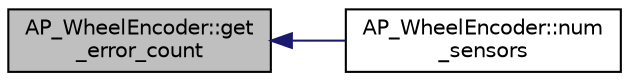 digraph "AP_WheelEncoder::get_error_count"
{
 // INTERACTIVE_SVG=YES
  edge [fontname="Helvetica",fontsize="10",labelfontname="Helvetica",labelfontsize="10"];
  node [fontname="Helvetica",fontsize="10",shape=record];
  rankdir="LR";
  Node1 [label="AP_WheelEncoder::get\l_error_count",height=0.2,width=0.4,color="black", fillcolor="grey75", style="filled", fontcolor="black"];
  Node1 -> Node2 [dir="back",color="midnightblue",fontsize="10",style="solid",fontname="Helvetica"];
  Node2 [label="AP_WheelEncoder::num\l_sensors",height=0.2,width=0.4,color="black", fillcolor="white", style="filled",URL="$classAP__WheelEncoder.html#af02864f51972577d90360f0904e1e7f9"];
}
